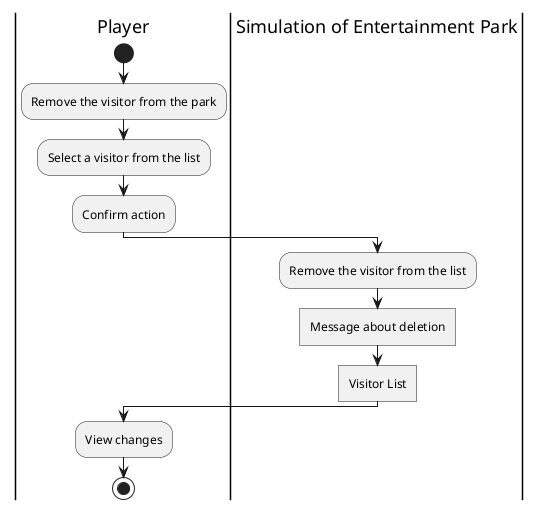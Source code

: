 @startuml
|Player|
start
:Remove the visitor from the park;
:Select a visitor from the list;
:Confirm action;
|Simulation of Entertainment Park|
:Remove the visitor from the list;
:Message about deletion]
:Visitor List]
|Player|
:View changes;
stop
@enduml